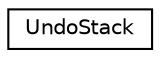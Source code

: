 digraph G
{
  edge [fontname="Helvetica",fontsize="10",labelfontname="Helvetica",labelfontsize="10"];
  node [fontname="Helvetica",fontsize="10",shape=record];
  rankdir=LR;
  Node1 [label="UndoStack",height=0.2,width=0.4,color="black", fillcolor="white", style="filled",URL="$d9/dcd/structUndoStack.html"];
}
